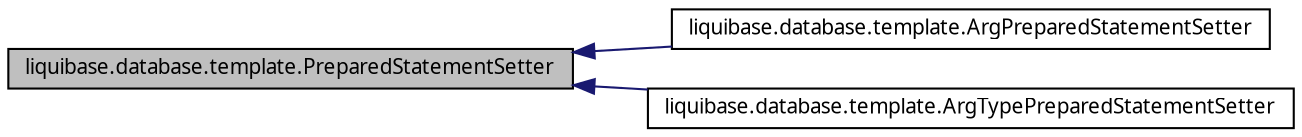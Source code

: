 digraph G
{
  edge [fontname="FreeSans.ttf",fontsize=10,labelfontname="FreeSans.ttf",labelfontsize=10];
  node [fontname="FreeSans.ttf",fontsize=10,shape=record];
  rankdir=LR;
  Node1 [label="liquibase.database.template.PreparedStatementSetter",height=0.2,width=0.4,color="black", fillcolor="grey75", style="filled" fontcolor="black"];
  Node1 -> Node2 [dir=back,color="midnightblue",fontsize=10,style="solid",fontname="FreeSans.ttf"];
  Node2 [label="liquibase.database.template.ArgPreparedStatementSetter",height=0.2,width=0.4,color="black", fillcolor="white", style="filled",URL="$classliquibase_1_1database_1_1template_1_1_arg_prepared_statement_setter.html",tooltip="Simple adapter for PreparedStatementSetter that applies a given array of arguments..."];
  Node1 -> Node3 [dir=back,color="midnightblue",fontsize=10,style="solid",fontname="FreeSans.ttf"];
  Node3 [label="liquibase.database.template.ArgTypePreparedStatementSetter",height=0.2,width=0.4,color="black", fillcolor="white", style="filled",URL="$classliquibase_1_1database_1_1template_1_1_arg_type_prepared_statement_setter.html",tooltip="Simple adapter for PreparedStatementSetter that applies given arrays of arguments..."];
}
